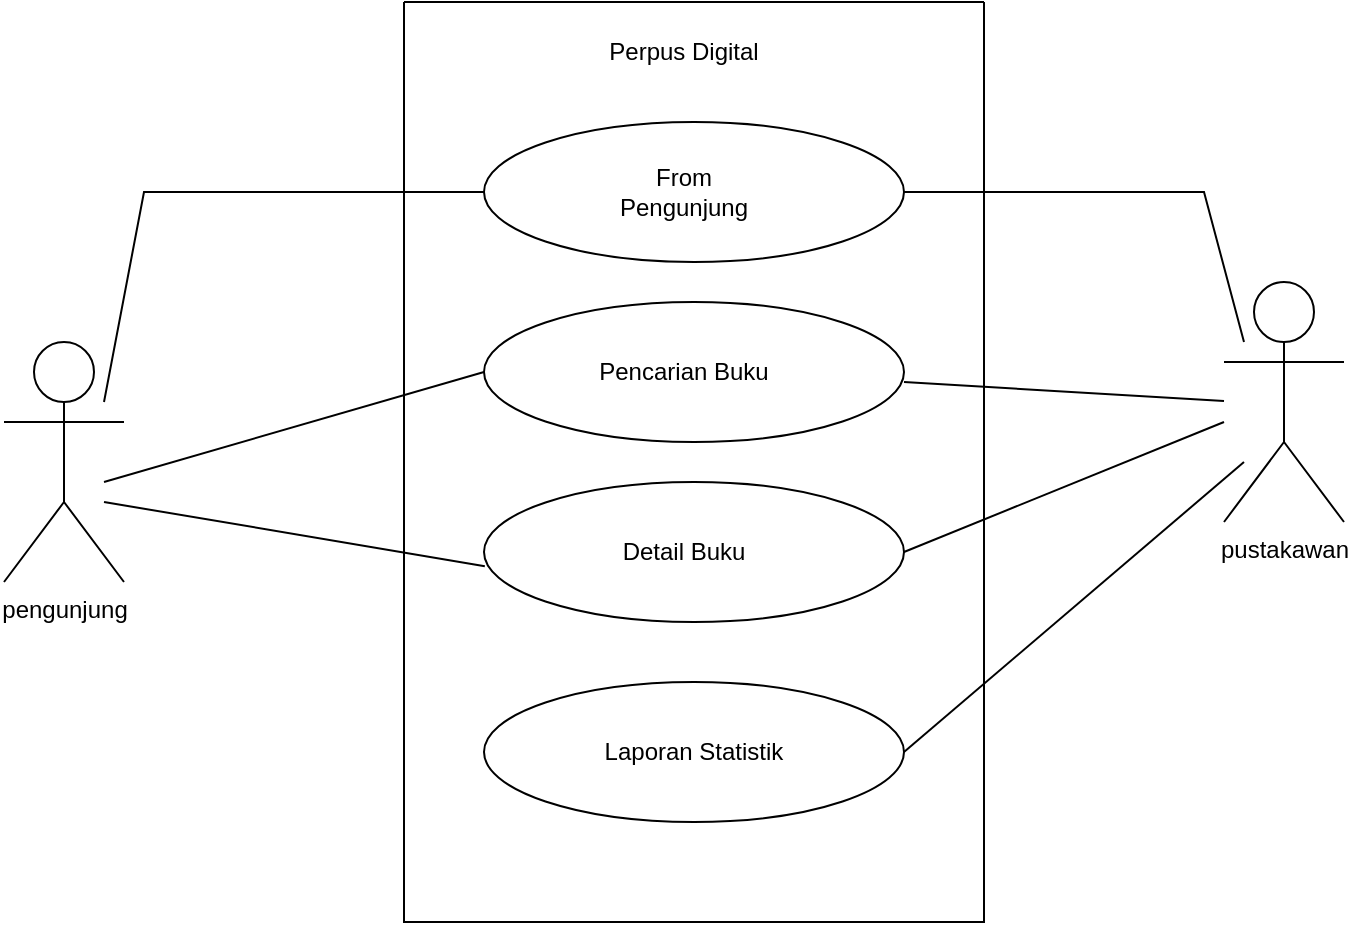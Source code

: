 <mxfile version="23.1.3" type="github">
  <diagram name="Page-1" id="4e7BMwYQa8ieZBcEo45o">
    <mxGraphModel dx="2206" dy="1188" grid="1" gridSize="10" guides="1" tooltips="1" connect="1" arrows="1" fold="1" page="1" pageScale="1" pageWidth="827" pageHeight="1169" background="none" math="0" shadow="0">
      <root>
        <mxCell id="0" />
        <mxCell id="1" parent="0" />
        <mxCell id="l13p1fR81oAuKBuLZ4Sf-4" value="pustakawan" style="shape=umlActor;verticalLabelPosition=bottom;verticalAlign=top;html=1;outlineConnect=0;" parent="1" vertex="1">
          <mxGeometry x="650" y="370" width="60" height="120" as="geometry" />
        </mxCell>
        <mxCell id="l13p1fR81oAuKBuLZ4Sf-15" value="" style="swimlane;startSize=0;" parent="1" vertex="1">
          <mxGeometry x="240" y="230" width="290" height="460" as="geometry" />
        </mxCell>
        <mxCell id="l13p1fR81oAuKBuLZ4Sf-16" value="" style="ellipse;whiteSpace=wrap;html=1;" parent="l13p1fR81oAuKBuLZ4Sf-15" vertex="1">
          <mxGeometry x="40" y="60" width="210" height="70" as="geometry" />
        </mxCell>
        <mxCell id="l13p1fR81oAuKBuLZ4Sf-18" value="Perpus Digital" style="text;strokeColor=none;align=center;fillColor=none;html=1;verticalAlign=middle;whiteSpace=wrap;rounded=0;imageHeight=31;imageWidth=24;fillOpacity=100;" parent="l13p1fR81oAuKBuLZ4Sf-15" vertex="1">
          <mxGeometry x="90" y="10" width="100" height="30" as="geometry" />
        </mxCell>
        <mxCell id="l13p1fR81oAuKBuLZ4Sf-19" value="From Pengunjung" style="text;strokeColor=none;align=center;fillColor=none;html=1;verticalAlign=middle;whiteSpace=wrap;rounded=0;" parent="l13p1fR81oAuKBuLZ4Sf-15" vertex="1">
          <mxGeometry x="95" y="80" width="90" height="30" as="geometry" />
        </mxCell>
        <mxCell id="l13p1fR81oAuKBuLZ4Sf-21" value="" style="ellipse;whiteSpace=wrap;html=1;" parent="l13p1fR81oAuKBuLZ4Sf-15" vertex="1">
          <mxGeometry x="40" y="150" width="210" height="70" as="geometry" />
        </mxCell>
        <mxCell id="l13p1fR81oAuKBuLZ4Sf-22" value="Pencarian Buku" style="text;strokeColor=none;align=center;fillColor=none;html=1;verticalAlign=middle;whiteSpace=wrap;rounded=0;imageWidth=27;" parent="l13p1fR81oAuKBuLZ4Sf-15" vertex="1">
          <mxGeometry x="95" y="170" width="90" height="30" as="geometry" />
        </mxCell>
        <mxCell id="l13p1fR81oAuKBuLZ4Sf-23" value="" style="ellipse;whiteSpace=wrap;html=1;" parent="l13p1fR81oAuKBuLZ4Sf-15" vertex="1">
          <mxGeometry x="40" y="240" width="210" height="70" as="geometry" />
        </mxCell>
        <mxCell id="l13p1fR81oAuKBuLZ4Sf-24" value="Detail Buku" style="text;strokeColor=none;align=center;fillColor=none;html=1;verticalAlign=middle;whiteSpace=wrap;rounded=0;" parent="l13p1fR81oAuKBuLZ4Sf-15" vertex="1">
          <mxGeometry x="100" y="260" width="80" height="30" as="geometry" />
        </mxCell>
        <mxCell id="l13p1fR81oAuKBuLZ4Sf-25" value="" style="ellipse;whiteSpace=wrap;html=1;" parent="l13p1fR81oAuKBuLZ4Sf-15" vertex="1">
          <mxGeometry x="40" y="340" width="210" height="70" as="geometry" />
        </mxCell>
        <mxCell id="l13p1fR81oAuKBuLZ4Sf-26" value="Laporan Statistik" style="text;strokeColor=none;align=center;fillColor=none;html=1;verticalAlign=middle;whiteSpace=wrap;rounded=0;" parent="l13p1fR81oAuKBuLZ4Sf-15" vertex="1">
          <mxGeometry x="90" y="360" width="110" height="30" as="geometry" />
        </mxCell>
        <mxCell id="l13p1fR81oAuKBuLZ4Sf-28" value="pengunjung" style="shape=umlActor;verticalLabelPosition=bottom;verticalAlign=top;html=1;outlineConnect=0;" parent="1" vertex="1">
          <mxGeometry x="40" y="400" width="60" height="120" as="geometry" />
        </mxCell>
        <mxCell id="l13p1fR81oAuKBuLZ4Sf-40" value="" style="endArrow=none;html=1;rounded=0;" parent="1" target="l13p1fR81oAuKBuLZ4Sf-16" edge="1">
          <mxGeometry width="50" height="50" relative="1" as="geometry">
            <mxPoint x="90" y="430" as="sourcePoint" />
            <mxPoint x="190" y="340" as="targetPoint" />
            <Array as="points">
              <mxPoint x="110" y="325" />
            </Array>
          </mxGeometry>
        </mxCell>
        <mxCell id="l13p1fR81oAuKBuLZ4Sf-42" value="" style="endArrow=none;html=1;rounded=0;entryX=0;entryY=0.5;entryDx=0;entryDy=0;" parent="1" target="l13p1fR81oAuKBuLZ4Sf-21" edge="1">
          <mxGeometry width="50" height="50" relative="1" as="geometry">
            <mxPoint x="90" y="470" as="sourcePoint" />
            <mxPoint x="130" y="460" as="targetPoint" />
          </mxGeometry>
        </mxCell>
        <mxCell id="l13p1fR81oAuKBuLZ4Sf-43" value="" style="endArrow=none;html=1;rounded=0;entryX=0.002;entryY=0.601;entryDx=0;entryDy=0;entryPerimeter=0;" parent="1" target="l13p1fR81oAuKBuLZ4Sf-23" edge="1">
          <mxGeometry width="50" height="50" relative="1" as="geometry">
            <mxPoint x="90" y="480" as="sourcePoint" />
            <mxPoint x="170" y="500" as="targetPoint" />
          </mxGeometry>
        </mxCell>
        <mxCell id="l13p1fR81oAuKBuLZ4Sf-44" value="" style="endArrow=none;html=1;rounded=0;entryX=1;entryY=0.5;entryDx=0;entryDy=0;" parent="1" target="l13p1fR81oAuKBuLZ4Sf-16" edge="1">
          <mxGeometry width="50" height="50" relative="1" as="geometry">
            <mxPoint x="660" y="400" as="sourcePoint" />
            <mxPoint x="620" y="350" as="targetPoint" />
            <Array as="points">
              <mxPoint x="640" y="325" />
            </Array>
          </mxGeometry>
        </mxCell>
        <mxCell id="l13p1fR81oAuKBuLZ4Sf-45" value="" style="endArrow=none;html=1;rounded=0;" parent="1" edge="1">
          <mxGeometry width="50" height="50" relative="1" as="geometry">
            <mxPoint x="490" y="420" as="sourcePoint" />
            <mxPoint x="650" y="429.5" as="targetPoint" />
          </mxGeometry>
        </mxCell>
        <mxCell id="l13p1fR81oAuKBuLZ4Sf-46" value="" style="endArrow=none;html=1;rounded=0;exitX=1;exitY=0.5;exitDx=0;exitDy=0;" parent="1" source="l13p1fR81oAuKBuLZ4Sf-23" edge="1">
          <mxGeometry width="50" height="50" relative="1" as="geometry">
            <mxPoint x="600" y="490" as="sourcePoint" />
            <mxPoint x="650" y="440" as="targetPoint" />
          </mxGeometry>
        </mxCell>
        <mxCell id="l13p1fR81oAuKBuLZ4Sf-47" value="" style="endArrow=none;html=1;rounded=0;exitX=1;exitY=0.5;exitDx=0;exitDy=0;" parent="1" source="l13p1fR81oAuKBuLZ4Sf-25" edge="1">
          <mxGeometry width="50" height="50" relative="1" as="geometry">
            <mxPoint x="610" y="510" as="sourcePoint" />
            <mxPoint x="660" y="460" as="targetPoint" />
          </mxGeometry>
        </mxCell>
      </root>
    </mxGraphModel>
  </diagram>
</mxfile>
